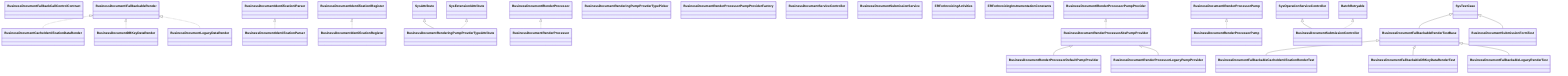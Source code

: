 classDiagram
    class BusinessDocumentCacheIdentificationDataRender {
    }
    class BusinessDocumentDBKeyDataRender {
    }
    class BusinessDocumentFallbackCallControlContract {
    }
    class BusinessDocumentIdentificationIParser {
    }
    class BusinessDocumentIdentificationIRegister {
    }
    class BusinessDocumentIdentificationParser {
    }
    class BusinessDocumentIdentificationRegister {
    }
    class BusinessDocumentIFallbackableRender {
    }
    class BusinessDocumentIRenderProcessor {
    }
    class BusinessDocumentIRenderProcessorPump {
    }
    class BusinessDocumentIRenderProcessorPumpProvider {
    }
    class BusinessDocumentLegacyDataRender {
    }
    class BusinessDocumentRenderingPumpProvderTypeAttribute {
    }
    class BusinessDocumentRenderingPumpProvderTypePicker {
    }
    class BusinessDocumentRenderProcessor {
    }
    class BusinessDocumentRenderProcessorAbsPumpProvider {
    }
    class BusinessDocumentRenderProcessorDefaultPumpProvider {
    }
    class BusinessDocumentRenderProcessorLegacyPumpProvider {
    }
    class BusinessDocumentRenderProcessorPump {
    }
    class BusinessDocumentRenderProcessorPumpProviderFactory {
    }
    class BusinessDocumentServiceController {
    }
    class BusinessDocumentSubmissionController {
    }
    class BusinessDocumentSubmissionService {
    }
    class BusinessDocumentFallbackableCacheIdentificationRenderTest {
    }
    class BusinessDocumentFallbackableDBKeyDataRenderTest {
    }
    class BusinessDocumentFallbackableLegacyRenderTest {
    }
    class BusinessDocumentFallbackableRenderTestBase {
    }
    class BusinessDocumentSubmissionFormTest {
    }
    class ERForInvoicingActivities {
    }
    class ERForInvoicingInstrumentationConstants {
    }

    BusinessDocumentIFallbackableRender <|.. BusinessDocumentCacheIdentificationDataRender
    BusinessDocumentIFallbackableRender <|.. BusinessDocumentDBKeyDataRender
    BusinessDocumentIdentificationIParser <|.. BusinessDocumentIdentificationParser
    BusinessDocumentIdentificationIRegister <|.. BusinessDocumentIdentificationRegister
    BusinessDocumentIFallbackableRender <|.. BusinessDocumentLegacyDataRender
    SysAttribute <|-- BusinessDocumentRenderingPumpProvderTypeAttribute
    SysExtensionIAttribute <|.. BusinessDocumentRenderingPumpProvderTypeAttribute
    BusinessDocumentIRenderProcessor <|.. BusinessDocumentRenderProcessor
    BusinessDocumentIRenderProcessorPumpProvider <|.. BusinessDocumentRenderProcessorAbsPumpProvider
    BusinessDocumentRenderProcessorAbsPumpProvider <|-- BusinessDocumentRenderProcessorDefaultPumpProvider
    BusinessDocumentRenderProcessorAbsPumpProvider <|-- BusinessDocumentRenderProcessorLegacyPumpProvider
    BusinessDocumentIRenderProcessorPump <|.. BusinessDocumentRenderProcessorPump
    SysOperationServiceController <|-- BusinessDocumentSubmissionController
    BatchRetryable <|.. BusinessDocumentSubmissionController
    BusinessDocumentFallbackableRenderTestBase <|-- BusinessDocumentFallbackableCacheIdentificationRenderTest
    BusinessDocumentFallbackableRenderTestBase <|-- BusinessDocumentFallbackableDBKeyDataRenderTest
    BusinessDocumentFallbackableRenderTestBase <|-- BusinessDocumentFallbackableLegacyRenderTest
    SysTestCase <|-- BusinessDocumentFallbackableRenderTestBase
    SysTestCase <|-- BusinessDocumentSubmissionFormTest